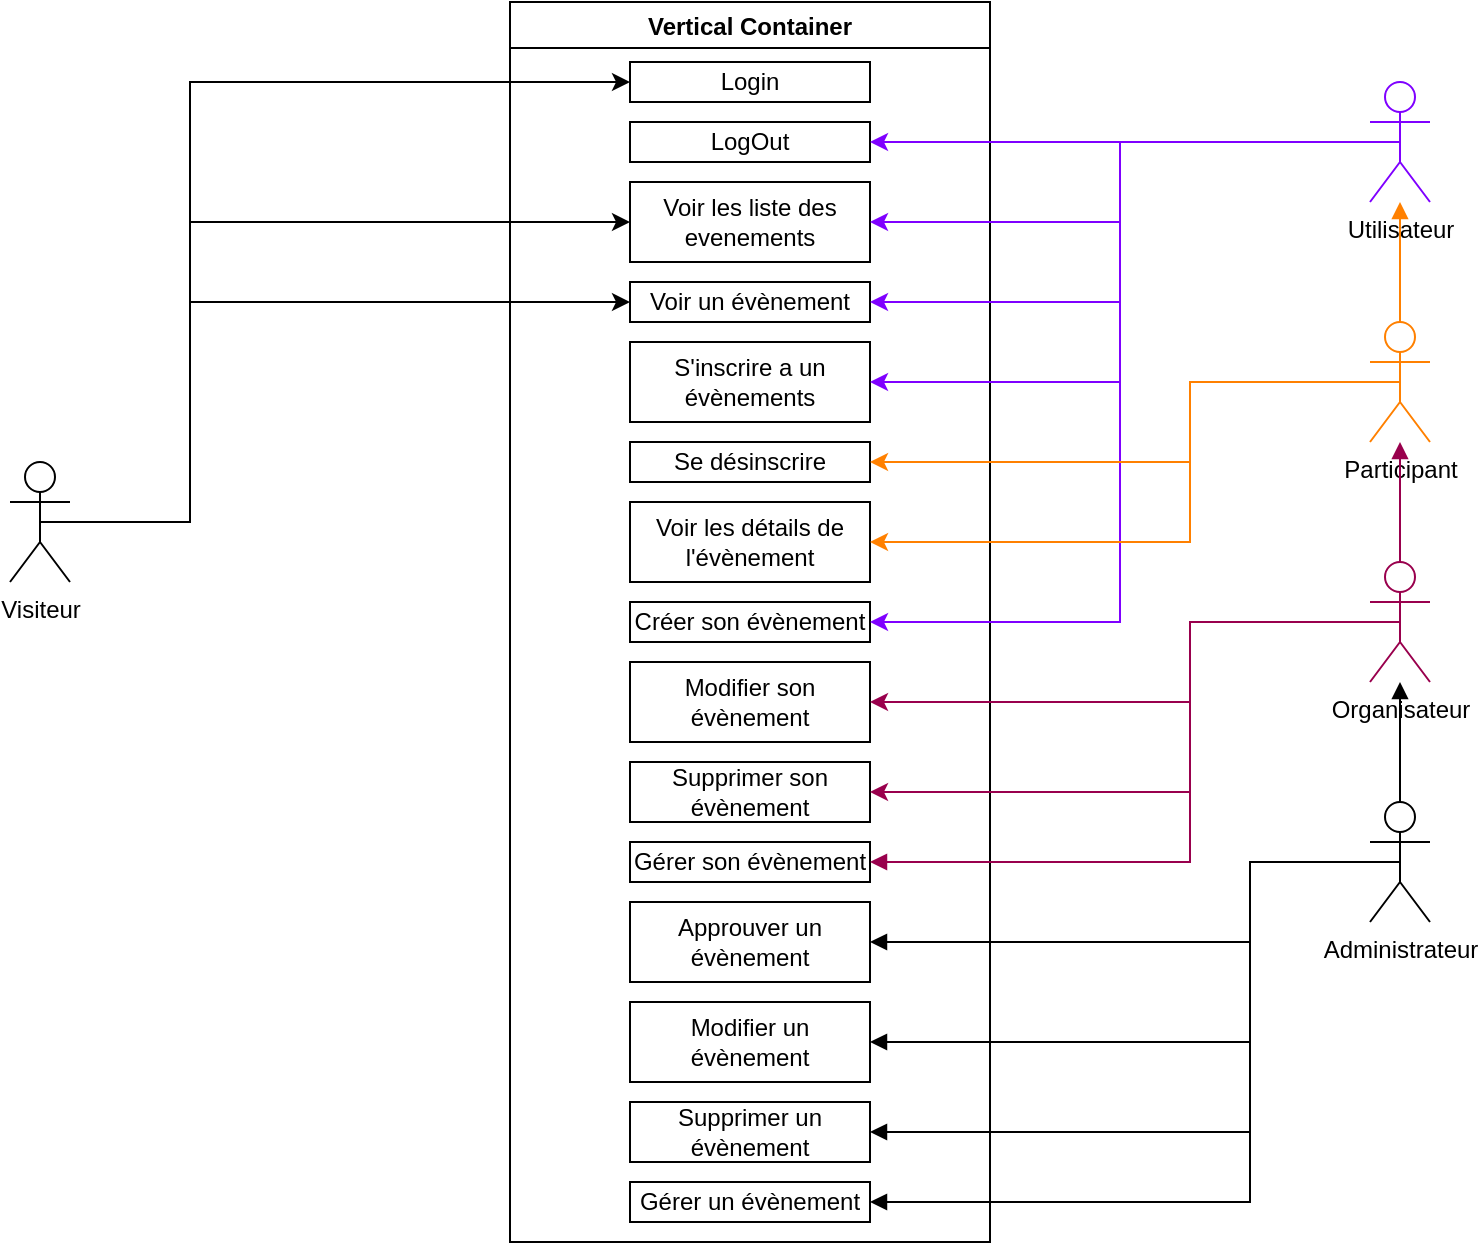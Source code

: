 <mxfile version="15.4.1" type="device"><diagram name="Page-1" id="03018318-947c-dd8e-b7a3-06fadd420f32"><mxGraphModel dx="1394" dy="801" grid="1" gridSize="10" guides="1" tooltips="1" connect="1" arrows="1" fold="1" page="1" pageScale="1" pageWidth="1169" pageHeight="827" background="#ffffff" math="0" shadow="0"><root><mxCell id="0"/><mxCell id="1" parent="0"/><mxCell id="zQLNXtCvIi5OrwJsATEu-1" value="Vertical Container" style="swimlane;" vertex="1" parent="1"><mxGeometry x="430" y="80" width="240" height="620" as="geometry"><mxRectangle x="430" y="80" width="130" height="23" as="alternateBounds"/></mxGeometry></mxCell><mxCell id="zQLNXtCvIi5OrwJsATEu-8" value="Login" style="rounded=0;whiteSpace=wrap;html=1;" vertex="1" parent="zQLNXtCvIi5OrwJsATEu-1"><mxGeometry x="60" y="30" width="120" height="20" as="geometry"/></mxCell><mxCell id="zQLNXtCvIi5OrwJsATEu-9" value="LogOut" style="rounded=0;whiteSpace=wrap;html=1;" vertex="1" parent="zQLNXtCvIi5OrwJsATEu-1"><mxGeometry x="60" y="60" width="120" height="20" as="geometry"/></mxCell><mxCell id="zQLNXtCvIi5OrwJsATEu-10" value="Voir les liste des evenements" style="rounded=0;whiteSpace=wrap;html=1;" vertex="1" parent="zQLNXtCvIi5OrwJsATEu-1"><mxGeometry x="60" y="90" width="120" height="40" as="geometry"/></mxCell><mxCell id="zQLNXtCvIi5OrwJsATEu-11" value="S'inscrire a un évènements" style="rounded=0;whiteSpace=wrap;html=1;" vertex="1" parent="zQLNXtCvIi5OrwJsATEu-1"><mxGeometry x="60" y="170" width="120" height="40" as="geometry"/></mxCell><mxCell id="zQLNXtCvIi5OrwJsATEu-12" value="Créer son évènement" style="rounded=0;whiteSpace=wrap;html=1;" vertex="1" parent="zQLNXtCvIi5OrwJsATEu-1"><mxGeometry x="60" y="300" width="120" height="20" as="geometry"/></mxCell><mxCell id="zQLNXtCvIi5OrwJsATEu-13" value="Modifier son évènement" style="rounded=0;whiteSpace=wrap;html=1;" vertex="1" parent="zQLNXtCvIi5OrwJsATEu-1"><mxGeometry x="60" y="330" width="120" height="40" as="geometry"/></mxCell><mxCell id="zQLNXtCvIi5OrwJsATEu-14" value="Supprimer son évènement" style="rounded=0;whiteSpace=wrap;html=1;" vertex="1" parent="zQLNXtCvIi5OrwJsATEu-1"><mxGeometry x="60" y="380" width="120" height="30" as="geometry"/></mxCell><mxCell id="zQLNXtCvIi5OrwJsATEu-17" value="Se désinscrire" style="rounded=0;whiteSpace=wrap;html=1;" vertex="1" parent="zQLNXtCvIi5OrwJsATEu-1"><mxGeometry x="60" y="220" width="120" height="20" as="geometry"/></mxCell><mxCell id="zQLNXtCvIi5OrwJsATEu-19" value="Gérer son évènement" style="rounded=0;whiteSpace=wrap;html=1;" vertex="1" parent="zQLNXtCvIi5OrwJsATEu-1"><mxGeometry x="60" y="420" width="120" height="20" as="geometry"/></mxCell><mxCell id="zQLNXtCvIi5OrwJsATEu-16" value="Voir les détails de l'évènement" style="rounded=0;whiteSpace=wrap;html=1;" vertex="1" parent="zQLNXtCvIi5OrwJsATEu-1"><mxGeometry x="60" y="250" width="120" height="40" as="geometry"/></mxCell><mxCell id="zQLNXtCvIi5OrwJsATEu-15" value="Voir un évènement" style="rounded=0;whiteSpace=wrap;html=1;" vertex="1" parent="zQLNXtCvIi5OrwJsATEu-1"><mxGeometry x="60" y="140" width="120" height="20" as="geometry"/></mxCell><mxCell id="zQLNXtCvIi5OrwJsATEu-20" value="Approuver un évènement" style="rounded=0;whiteSpace=wrap;html=1;" vertex="1" parent="zQLNXtCvIi5OrwJsATEu-1"><mxGeometry x="60" y="450" width="120" height="40" as="geometry"/></mxCell><mxCell id="zQLNXtCvIi5OrwJsATEu-37" value="Modifier un évènement" style="rounded=0;whiteSpace=wrap;html=1;" vertex="1" parent="zQLNXtCvIi5OrwJsATEu-1"><mxGeometry x="60" y="500" width="120" height="40" as="geometry"/></mxCell><mxCell id="zQLNXtCvIi5OrwJsATEu-38" value="Supprimer un évènement" style="rounded=0;whiteSpace=wrap;html=1;" vertex="1" parent="zQLNXtCvIi5OrwJsATEu-1"><mxGeometry x="60" y="550" width="120" height="30" as="geometry"/></mxCell><mxCell id="zQLNXtCvIi5OrwJsATEu-39" value="Gérer un évènement" style="rounded=0;whiteSpace=wrap;html=1;" vertex="1" parent="zQLNXtCvIi5OrwJsATEu-1"><mxGeometry x="60" y="590" width="120" height="20" as="geometry"/></mxCell><mxCell id="zQLNXtCvIi5OrwJsATEu-23" style="edgeStyle=orthogonalEdgeStyle;rounded=0;orthogonalLoop=1;jettySize=auto;html=1;exitX=0.5;exitY=0.5;exitDx=0;exitDy=0;exitPerimeter=0;entryX=0;entryY=0.5;entryDx=0;entryDy=0;" edge="1" parent="1" source="zQLNXtCvIi5OrwJsATEu-2" target="zQLNXtCvIi5OrwJsATEu-10"><mxGeometry relative="1" as="geometry"><Array as="points"><mxPoint x="270" y="340"/><mxPoint x="270" y="190"/></Array></mxGeometry></mxCell><mxCell id="zQLNXtCvIi5OrwJsATEu-24" style="edgeStyle=orthogonalEdgeStyle;rounded=0;orthogonalLoop=1;jettySize=auto;html=1;exitX=0.5;exitY=0.5;exitDx=0;exitDy=0;exitPerimeter=0;entryX=0;entryY=0.5;entryDx=0;entryDy=0;" edge="1" parent="1" source="zQLNXtCvIi5OrwJsATEu-2" target="zQLNXtCvIi5OrwJsATEu-15"><mxGeometry relative="1" as="geometry"><Array as="points"><mxPoint x="270" y="340"/><mxPoint x="270" y="230"/></Array></mxGeometry></mxCell><mxCell id="zQLNXtCvIi5OrwJsATEu-2" value="Visiteur" style="shape=umlActor;verticalLabelPosition=bottom;verticalAlign=top;html=1;outlineConnect=0;" vertex="1" parent="1"><mxGeometry x="180" y="310" width="30" height="60" as="geometry"/></mxCell><mxCell id="zQLNXtCvIi5OrwJsATEu-25" style="edgeStyle=orthogonalEdgeStyle;rounded=0;orthogonalLoop=1;jettySize=auto;html=1;exitX=0.5;exitY=0.5;exitDx=0;exitDy=0;exitPerimeter=0;entryX=1;entryY=0.5;entryDx=0;entryDy=0;strokeColor=#7F00FF;" edge="1" parent="1" source="zQLNXtCvIi5OrwJsATEu-3" target="zQLNXtCvIi5OrwJsATEu-9"><mxGeometry relative="1" as="geometry"/></mxCell><mxCell id="zQLNXtCvIi5OrwJsATEu-26" style="edgeStyle=orthogonalEdgeStyle;rounded=0;orthogonalLoop=1;jettySize=auto;html=1;exitX=0.5;exitY=0.5;exitDx=0;exitDy=0;exitPerimeter=0;entryX=1;entryY=0.5;entryDx=0;entryDy=0;strokeColor=#7F00FF;" edge="1" parent="1" source="zQLNXtCvIi5OrwJsATEu-3" target="zQLNXtCvIi5OrwJsATEu-10"><mxGeometry relative="1" as="geometry"/></mxCell><mxCell id="zQLNXtCvIi5OrwJsATEu-27" style="edgeStyle=orthogonalEdgeStyle;rounded=0;orthogonalLoop=1;jettySize=auto;html=1;exitX=0.5;exitY=0.5;exitDx=0;exitDy=0;exitPerimeter=0;entryX=1;entryY=0.5;entryDx=0;entryDy=0;strokeColor=#7F00FF;" edge="1" parent="1" source="zQLNXtCvIi5OrwJsATEu-3" target="zQLNXtCvIi5OrwJsATEu-15"><mxGeometry relative="1" as="geometry"/></mxCell><mxCell id="zQLNXtCvIi5OrwJsATEu-28" style="edgeStyle=orthogonalEdgeStyle;rounded=0;orthogonalLoop=1;jettySize=auto;html=1;exitX=0.5;exitY=0.5;exitDx=0;exitDy=0;exitPerimeter=0;entryX=1;entryY=0.5;entryDx=0;entryDy=0;strokeColor=#7F00FF;" edge="1" parent="1" source="zQLNXtCvIi5OrwJsATEu-3" target="zQLNXtCvIi5OrwJsATEu-11"><mxGeometry relative="1" as="geometry"/></mxCell><mxCell id="zQLNXtCvIi5OrwJsATEu-33" style="edgeStyle=orthogonalEdgeStyle;rounded=0;orthogonalLoop=1;jettySize=auto;html=1;exitX=0.5;exitY=0.5;exitDx=0;exitDy=0;exitPerimeter=0;endArrow=classic;endFill=1;entryX=1;entryY=0.5;entryDx=0;entryDy=0;strokeColor=#7F00FF;" edge="1" parent="1" source="zQLNXtCvIi5OrwJsATEu-3" target="zQLNXtCvIi5OrwJsATEu-12"><mxGeometry relative="1" as="geometry"><mxPoint x="690" y="510" as="targetPoint"/></mxGeometry></mxCell><mxCell id="zQLNXtCvIi5OrwJsATEu-3" value="Utilisateur" style="shape=umlActor;verticalLabelPosition=bottom;verticalAlign=top;html=1;outlineConnect=0;strokeColor=#7F00FF;" vertex="1" parent="1"><mxGeometry x="860" y="120" width="30" height="60" as="geometry"/></mxCell><mxCell id="zQLNXtCvIi5OrwJsATEu-30" style="edgeStyle=orthogonalEdgeStyle;rounded=0;orthogonalLoop=1;jettySize=auto;html=1;exitX=0.5;exitY=0;exitDx=0;exitDy=0;exitPerimeter=0;endArrow=block;endFill=1;strokeColor=#FF8000;" edge="1" parent="1" source="zQLNXtCvIi5OrwJsATEu-4" target="zQLNXtCvIi5OrwJsATEu-3"><mxGeometry relative="1" as="geometry"/></mxCell><mxCell id="zQLNXtCvIi5OrwJsATEu-31" style="edgeStyle=orthogonalEdgeStyle;rounded=0;orthogonalLoop=1;jettySize=auto;html=1;exitX=0.5;exitY=0.5;exitDx=0;exitDy=0;exitPerimeter=0;endArrow=classic;endFill=1;entryX=1;entryY=0.5;entryDx=0;entryDy=0;strokeColor=#FF8000;" edge="1" parent="1" source="zQLNXtCvIi5OrwJsATEu-4" target="zQLNXtCvIi5OrwJsATEu-17"><mxGeometry relative="1" as="geometry"><mxPoint x="770" y="310" as="targetPoint"/><Array as="points"><mxPoint x="770" y="270"/><mxPoint x="770" y="310"/></Array></mxGeometry></mxCell><mxCell id="zQLNXtCvIi5OrwJsATEu-32" style="edgeStyle=orthogonalEdgeStyle;rounded=0;orthogonalLoop=1;jettySize=auto;html=1;exitX=0.5;exitY=0.5;exitDx=0;exitDy=0;exitPerimeter=0;entryX=1;entryY=0.5;entryDx=0;entryDy=0;endArrow=classic;endFill=1;strokeColor=#FF8000;" edge="1" parent="1" source="zQLNXtCvIi5OrwJsATEu-4" target="zQLNXtCvIi5OrwJsATEu-16"><mxGeometry relative="1" as="geometry"><Array as="points"><mxPoint x="770" y="270"/><mxPoint x="770" y="350"/></Array></mxGeometry></mxCell><mxCell id="zQLNXtCvIi5OrwJsATEu-4" value="Participant" style="shape=umlActor;verticalLabelPosition=bottom;verticalAlign=top;html=1;outlineConnect=0;strokeColor=#FF8000;" vertex="1" parent="1"><mxGeometry x="860" y="240" width="30" height="60" as="geometry"/></mxCell><mxCell id="zQLNXtCvIi5OrwJsATEu-34" style="edgeStyle=orthogonalEdgeStyle;rounded=0;orthogonalLoop=1;jettySize=auto;html=1;exitX=0.5;exitY=0;exitDx=0;exitDy=0;exitPerimeter=0;endArrow=block;endFill=1;strokeColor=#99004D;" edge="1" parent="1" source="zQLNXtCvIi5OrwJsATEu-5" target="zQLNXtCvIi5OrwJsATEu-4"><mxGeometry relative="1" as="geometry"/></mxCell><mxCell id="zQLNXtCvIi5OrwJsATEu-35" style="edgeStyle=orthogonalEdgeStyle;rounded=0;orthogonalLoop=1;jettySize=auto;html=1;exitX=0.5;exitY=0.5;exitDx=0;exitDy=0;exitPerimeter=0;entryX=1;entryY=0.5;entryDx=0;entryDy=0;endArrow=classic;endFill=1;strokeColor=#99004D;" edge="1" parent="1" source="zQLNXtCvIi5OrwJsATEu-5" target="zQLNXtCvIi5OrwJsATEu-13"><mxGeometry relative="1" as="geometry"><Array as="points"><mxPoint x="770" y="390"/><mxPoint x="770" y="430"/></Array></mxGeometry></mxCell><mxCell id="zQLNXtCvIi5OrwJsATEu-36" style="edgeStyle=orthogonalEdgeStyle;rounded=0;orthogonalLoop=1;jettySize=auto;html=1;exitX=0.5;exitY=0.5;exitDx=0;exitDy=0;exitPerimeter=0;entryX=1;entryY=0.5;entryDx=0;entryDy=0;endArrow=classic;endFill=1;strokeColor=#99004D;" edge="1" parent="1" source="zQLNXtCvIi5OrwJsATEu-5" target="zQLNXtCvIi5OrwJsATEu-14"><mxGeometry relative="1" as="geometry"><Array as="points"><mxPoint x="770" y="390"/><mxPoint x="770" y="475"/></Array></mxGeometry></mxCell><mxCell id="zQLNXtCvIi5OrwJsATEu-43" style="edgeStyle=orthogonalEdgeStyle;rounded=0;orthogonalLoop=1;jettySize=auto;html=1;exitX=0.5;exitY=0.5;exitDx=0;exitDy=0;exitPerimeter=0;entryX=1;entryY=0.5;entryDx=0;entryDy=0;endArrow=block;endFill=1;strokeColor=#99004D;" edge="1" parent="1" source="zQLNXtCvIi5OrwJsATEu-5" target="zQLNXtCvIi5OrwJsATEu-19"><mxGeometry relative="1" as="geometry"><Array as="points"><mxPoint x="770" y="390"/><mxPoint x="770" y="510"/></Array></mxGeometry></mxCell><mxCell id="zQLNXtCvIi5OrwJsATEu-5" value="Organisateur" style="shape=umlActor;verticalLabelPosition=bottom;verticalAlign=top;html=1;outlineConnect=0;strokeColor=#99004D;" vertex="1" parent="1"><mxGeometry x="860" y="360" width="30" height="60" as="geometry"/></mxCell><mxCell id="zQLNXtCvIi5OrwJsATEu-42" style="edgeStyle=orthogonalEdgeStyle;rounded=0;orthogonalLoop=1;jettySize=auto;html=1;exitX=0.5;exitY=0;exitDx=0;exitDy=0;exitPerimeter=0;endArrow=block;endFill=1;" edge="1" parent="1" source="zQLNXtCvIi5OrwJsATEu-6" target="zQLNXtCvIi5OrwJsATEu-5"><mxGeometry relative="1" as="geometry"/></mxCell><mxCell id="zQLNXtCvIi5OrwJsATEu-44" style="edgeStyle=orthogonalEdgeStyle;rounded=0;orthogonalLoop=1;jettySize=auto;html=1;exitX=0.5;exitY=0.5;exitDx=0;exitDy=0;exitPerimeter=0;entryX=1;entryY=0.5;entryDx=0;entryDy=0;endArrow=block;endFill=1;strokeColor=#000000;" edge="1" parent="1" source="zQLNXtCvIi5OrwJsATEu-6" target="zQLNXtCvIi5OrwJsATEu-20"><mxGeometry relative="1" as="geometry"><Array as="points"><mxPoint x="800" y="510"/><mxPoint x="800" y="550"/></Array></mxGeometry></mxCell><mxCell id="zQLNXtCvIi5OrwJsATEu-45" style="edgeStyle=orthogonalEdgeStyle;rounded=0;orthogonalLoop=1;jettySize=auto;html=1;exitX=0.5;exitY=0.5;exitDx=0;exitDy=0;exitPerimeter=0;entryX=1;entryY=0.5;entryDx=0;entryDy=0;endArrow=block;endFill=1;strokeColor=#000000;" edge="1" parent="1" source="zQLNXtCvIi5OrwJsATEu-6" target="zQLNXtCvIi5OrwJsATEu-37"><mxGeometry relative="1" as="geometry"><Array as="points"><mxPoint x="800" y="510"/><mxPoint x="800" y="600"/></Array></mxGeometry></mxCell><mxCell id="zQLNXtCvIi5OrwJsATEu-46" style="edgeStyle=orthogonalEdgeStyle;rounded=0;orthogonalLoop=1;jettySize=auto;html=1;exitX=0.5;exitY=0.5;exitDx=0;exitDy=0;exitPerimeter=0;entryX=1;entryY=0.5;entryDx=0;entryDy=0;endArrow=block;endFill=1;strokeColor=#000000;" edge="1" parent="1" source="zQLNXtCvIi5OrwJsATEu-6" target="zQLNXtCvIi5OrwJsATEu-38"><mxGeometry relative="1" as="geometry"><Array as="points"><mxPoint x="800" y="510"/><mxPoint x="800" y="645"/></Array></mxGeometry></mxCell><mxCell id="zQLNXtCvIi5OrwJsATEu-47" style="edgeStyle=orthogonalEdgeStyle;rounded=0;orthogonalLoop=1;jettySize=auto;html=1;exitX=0.5;exitY=0.5;exitDx=0;exitDy=0;exitPerimeter=0;entryX=1;entryY=0.5;entryDx=0;entryDy=0;endArrow=block;endFill=1;strokeColor=#000000;" edge="1" parent="1" source="zQLNXtCvIi5OrwJsATEu-6" target="zQLNXtCvIi5OrwJsATEu-39"><mxGeometry relative="1" as="geometry"><Array as="points"><mxPoint x="800" y="510"/><mxPoint x="800" y="680"/></Array></mxGeometry></mxCell><mxCell id="zQLNXtCvIi5OrwJsATEu-6" value="Administrateur" style="shape=umlActor;verticalLabelPosition=bottom;verticalAlign=top;html=1;outlineConnect=0;" vertex="1" parent="1"><mxGeometry x="860" y="480" width="30" height="60" as="geometry"/></mxCell><mxCell id="zQLNXtCvIi5OrwJsATEu-22" value="" style="endArrow=classic;html=1;rounded=0;edgeStyle=orthogonalEdgeStyle;entryX=0;entryY=0.5;entryDx=0;entryDy=0;exitX=0.5;exitY=0.5;exitDx=0;exitDy=0;exitPerimeter=0;" edge="1" parent="1" source="zQLNXtCvIi5OrwJsATEu-2" target="zQLNXtCvIi5OrwJsATEu-8"><mxGeometry width="50" height="50" relative="1" as="geometry"><mxPoint x="280" y="270" as="sourcePoint"/><mxPoint x="330" y="220" as="targetPoint"/><Array as="points"><mxPoint x="270" y="340"/><mxPoint x="270" y="120"/></Array></mxGeometry></mxCell></root></mxGraphModel></diagram></mxfile>